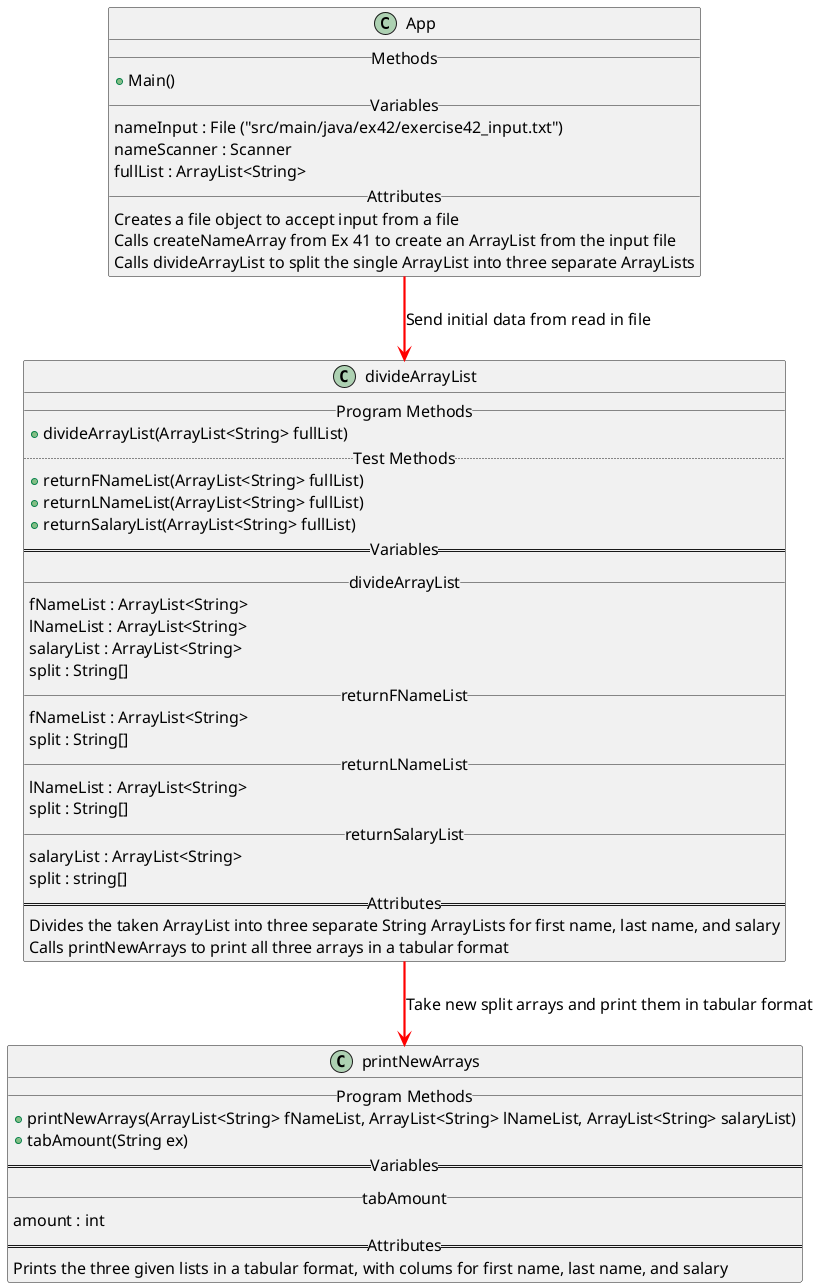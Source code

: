@startuml
'https://plantuml.com/sequence-diagram

skinparam style strictum1
skinparam DefaultFontName Arial
skinparam DefaultFontSize 16
skinparam DefaultFontStyle bold
skinparam ArrowThickness 2.2
skinparam ArrowColor #red
hide empty members

class "App" as App {
    __Methods__
    +Main()
    __Variables__
    nameInput : File ("src/main/java/ex42/exercise42_input.txt")
    nameScanner : Scanner
    fullList : ArrayList<String>
    __Attributes__
    Creates a file object to accept input from a file
    Calls createNameArray from Ex 41 to create an ArrayList from the input file
    Calls divideArrayList to split the single ArrayList into three separate ArrayLists
}
class "divideArrayList" as divideArrayList {
    __Program Methods__
    +divideArrayList(ArrayList<String> fullList)
    ..Test Methods..
    +returnFNameList(ArrayList<String> fullList)
    +returnLNameList(ArrayList<String> fullList)
    +returnSalaryList(ArrayList<String> fullList)
    ==Variables==
    __divideArrayList__
    fNameList : ArrayList<String>
    lNameList : ArrayList<String>
    salaryList : ArrayList<String>
    split : String[]
    __returnFNameList__
    fNameList : ArrayList<String>
    split : String[]
    __returnLNameList__
    lNameList : ArrayList<String>
    split : String[]
    __returnSalaryList__
    salaryList : ArrayList<String>
    split : string[]
    ==Attributes==
    Divides the taken ArrayList into three separate String ArrayLists for first name, last name, and salary
    Calls printNewArrays to print all three arrays in a tabular format
}
class "printNewArrays" as printNewArrays {
    __Program Methods__
    +printNewArrays(ArrayList<String> fNameList, ArrayList<String> lNameList, ArrayList<String> salaryList)
    +tabAmount(String ex)
    ==Variables==
    __tabAmount__
    amount : int
    ==Attributes==
    Prints the three given lists in a tabular format, with colums for first name, last name, and salary
}

App --> divideArrayList : Send initial data from read in file
divideArrayList --> printNewArrays : Take new split arrays and print them in tabular format

@enduml